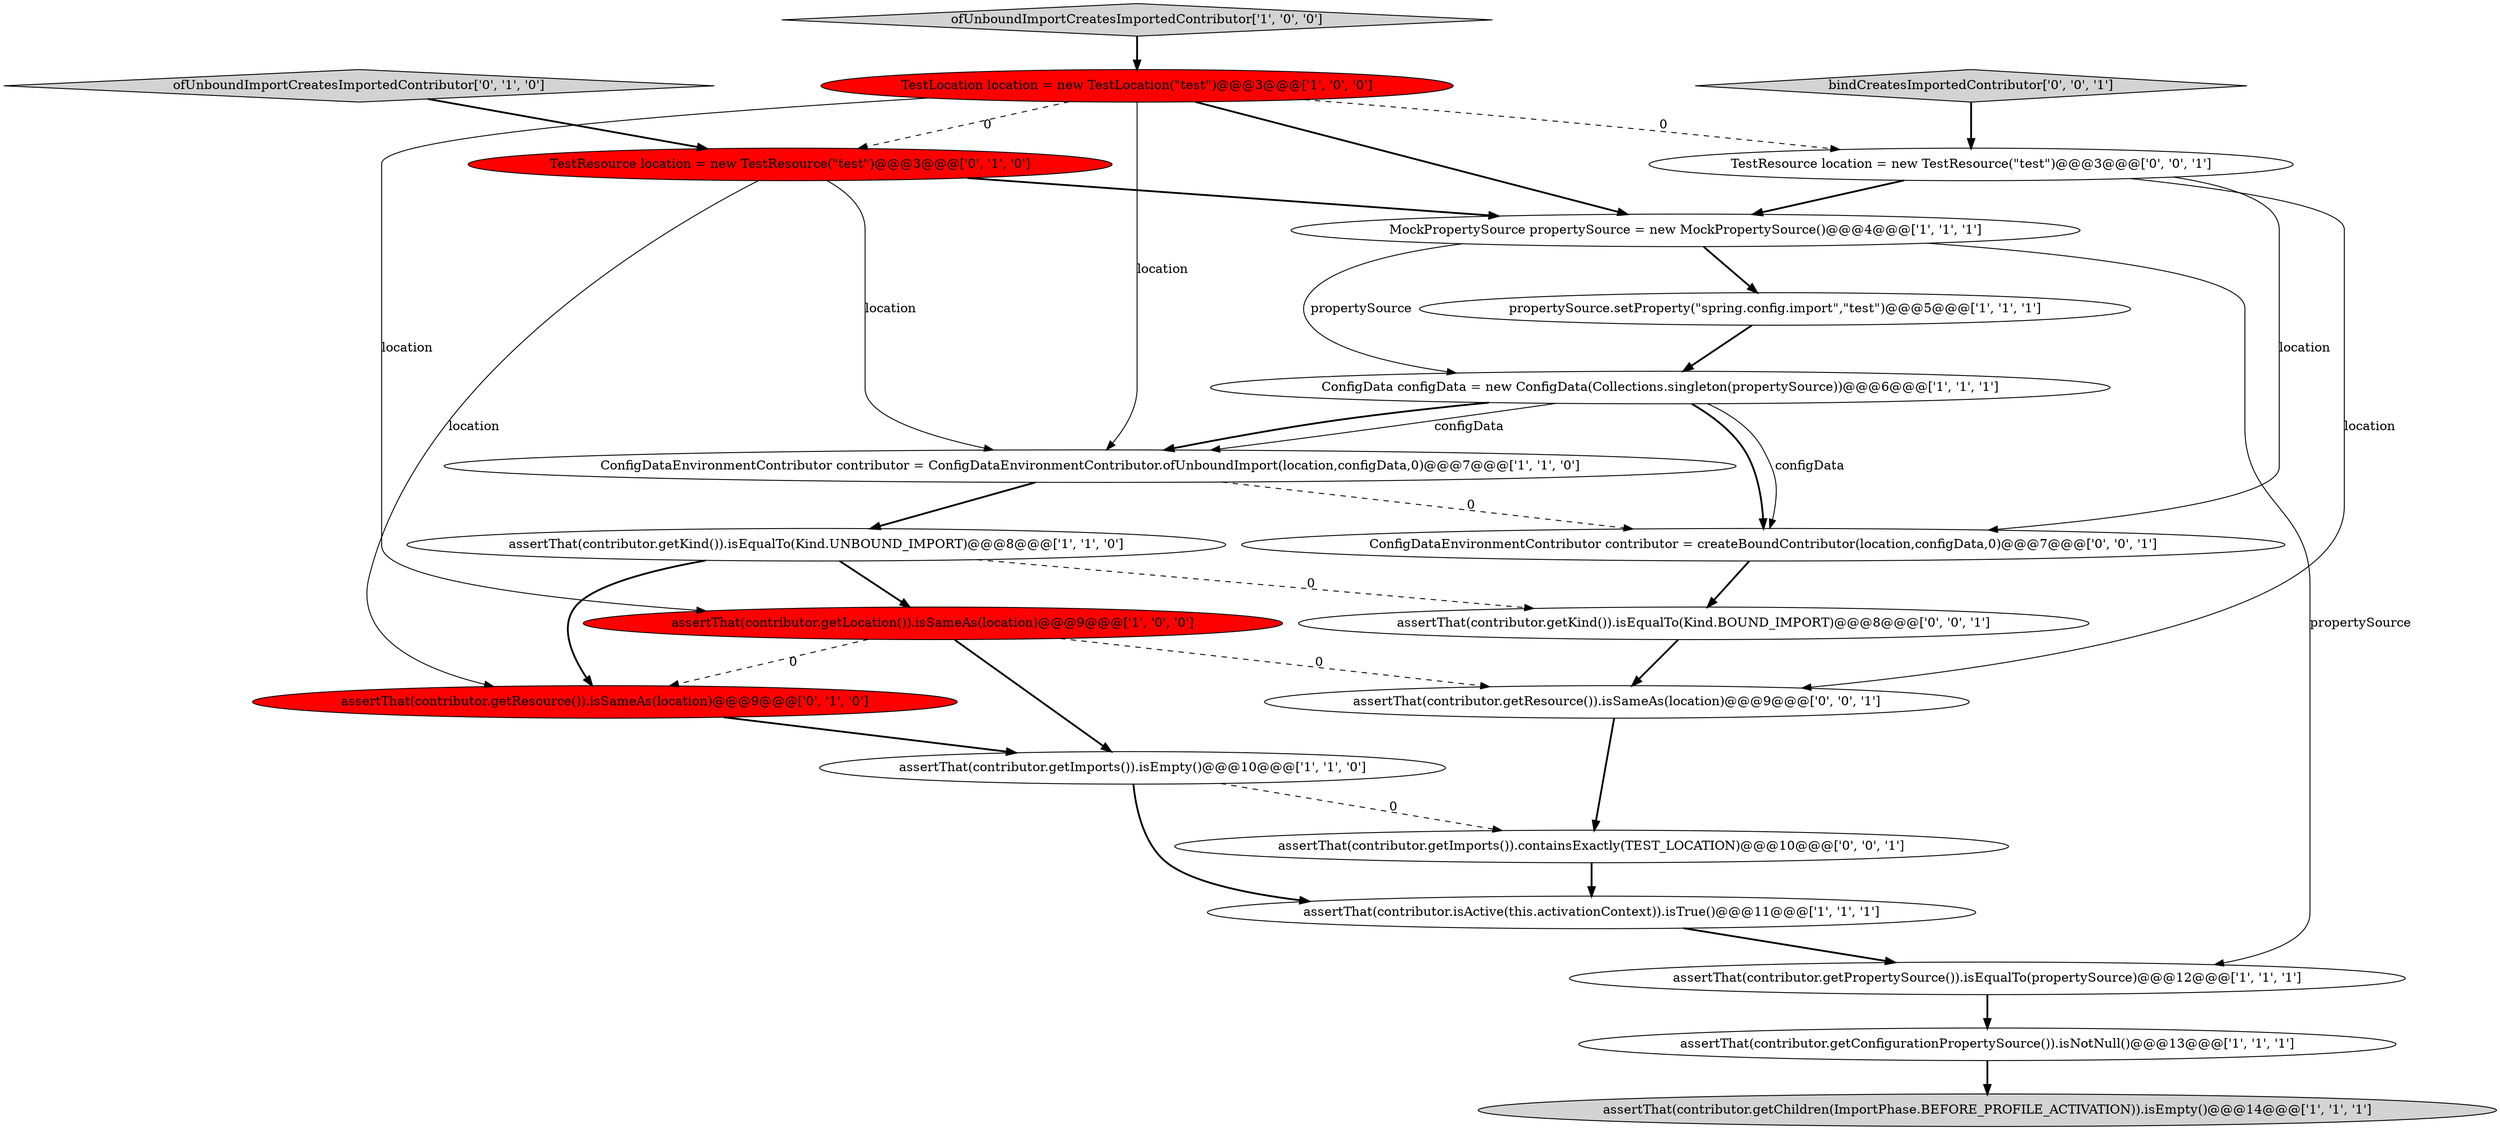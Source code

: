 digraph {
10 [style = filled, label = "ofUnboundImportCreatesImportedContributor['1', '0', '0']", fillcolor = lightgray, shape = diamond image = "AAA0AAABBB1BBB"];
19 [style = filled, label = "ConfigDataEnvironmentContributor contributor = createBoundContributor(location,configData,0)@@@7@@@['0', '0', '1']", fillcolor = white, shape = ellipse image = "AAA0AAABBB3BBB"];
5 [style = filled, label = "assertThat(contributor.getKind()).isEqualTo(Kind.UNBOUND_IMPORT)@@@8@@@['1', '1', '0']", fillcolor = white, shape = ellipse image = "AAA0AAABBB1BBB"];
8 [style = filled, label = "assertThat(contributor.isActive(this.activationContext)).isTrue()@@@11@@@['1', '1', '1']", fillcolor = white, shape = ellipse image = "AAA0AAABBB1BBB"];
21 [style = filled, label = "bindCreatesImportedContributor['0', '0', '1']", fillcolor = lightgray, shape = diamond image = "AAA0AAABBB3BBB"];
6 [style = filled, label = "assertThat(contributor.getChildren(ImportPhase.BEFORE_PROFILE_ACTIVATION)).isEmpty()@@@14@@@['1', '1', '1']", fillcolor = lightgray, shape = ellipse image = "AAA0AAABBB1BBB"];
11 [style = filled, label = "assertThat(contributor.getLocation()).isSameAs(location)@@@9@@@['1', '0', '0']", fillcolor = red, shape = ellipse image = "AAA1AAABBB1BBB"];
18 [style = filled, label = "assertThat(contributor.getKind()).isEqualTo(Kind.BOUND_IMPORT)@@@8@@@['0', '0', '1']", fillcolor = white, shape = ellipse image = "AAA0AAABBB3BBB"];
0 [style = filled, label = "MockPropertySource propertySource = new MockPropertySource()@@@4@@@['1', '1', '1']", fillcolor = white, shape = ellipse image = "AAA0AAABBB1BBB"];
16 [style = filled, label = "assertThat(contributor.getImports()).containsExactly(TEST_LOCATION)@@@10@@@['0', '0', '1']", fillcolor = white, shape = ellipse image = "AAA0AAABBB3BBB"];
7 [style = filled, label = "propertySource.setProperty(\"spring.config.import\",\"test\")@@@5@@@['1', '1', '1']", fillcolor = white, shape = ellipse image = "AAA0AAABBB1BBB"];
17 [style = filled, label = "TestResource location = new TestResource(\"test\")@@@3@@@['0', '0', '1']", fillcolor = white, shape = ellipse image = "AAA0AAABBB3BBB"];
15 [style = filled, label = "assertThat(contributor.getResource()).isSameAs(location)@@@9@@@['0', '1', '0']", fillcolor = red, shape = ellipse image = "AAA1AAABBB2BBB"];
20 [style = filled, label = "assertThat(contributor.getResource()).isSameAs(location)@@@9@@@['0', '0', '1']", fillcolor = white, shape = ellipse image = "AAA0AAABBB3BBB"];
2 [style = filled, label = "assertThat(contributor.getConfigurationPropertySource()).isNotNull()@@@13@@@['1', '1', '1']", fillcolor = white, shape = ellipse image = "AAA0AAABBB1BBB"];
12 [style = filled, label = "ConfigData configData = new ConfigData(Collections.singleton(propertySource))@@@6@@@['1', '1', '1']", fillcolor = white, shape = ellipse image = "AAA0AAABBB1BBB"];
13 [style = filled, label = "TestResource location = new TestResource(\"test\")@@@3@@@['0', '1', '0']", fillcolor = red, shape = ellipse image = "AAA1AAABBB2BBB"];
9 [style = filled, label = "TestLocation location = new TestLocation(\"test\")@@@3@@@['1', '0', '0']", fillcolor = red, shape = ellipse image = "AAA1AAABBB1BBB"];
1 [style = filled, label = "ConfigDataEnvironmentContributor contributor = ConfigDataEnvironmentContributor.ofUnboundImport(location,configData,0)@@@7@@@['1', '1', '0']", fillcolor = white, shape = ellipse image = "AAA0AAABBB1BBB"];
3 [style = filled, label = "assertThat(contributor.getImports()).isEmpty()@@@10@@@['1', '1', '0']", fillcolor = white, shape = ellipse image = "AAA0AAABBB1BBB"];
4 [style = filled, label = "assertThat(contributor.getPropertySource()).isEqualTo(propertySource)@@@12@@@['1', '1', '1']", fillcolor = white, shape = ellipse image = "AAA0AAABBB1BBB"];
14 [style = filled, label = "ofUnboundImportCreatesImportedContributor['0', '1', '0']", fillcolor = lightgray, shape = diamond image = "AAA0AAABBB2BBB"];
1->5 [style = bold, label=""];
13->1 [style = solid, label="location"];
19->18 [style = bold, label=""];
11->20 [style = dashed, label="0"];
9->0 [style = bold, label=""];
16->8 [style = bold, label=""];
7->12 [style = bold, label=""];
17->20 [style = solid, label="location"];
2->6 [style = bold, label=""];
11->15 [style = dashed, label="0"];
1->19 [style = dashed, label="0"];
17->19 [style = solid, label="location"];
9->11 [style = solid, label="location"];
5->15 [style = bold, label=""];
4->2 [style = bold, label=""];
12->1 [style = solid, label="configData"];
5->18 [style = dashed, label="0"];
15->3 [style = bold, label=""];
12->1 [style = bold, label=""];
0->7 [style = bold, label=""];
18->20 [style = bold, label=""];
17->0 [style = bold, label=""];
20->16 [style = bold, label=""];
11->3 [style = bold, label=""];
3->8 [style = bold, label=""];
9->17 [style = dashed, label="0"];
9->13 [style = dashed, label="0"];
0->12 [style = solid, label="propertySource"];
13->15 [style = solid, label="location"];
5->11 [style = bold, label=""];
10->9 [style = bold, label=""];
9->1 [style = solid, label="location"];
0->4 [style = solid, label="propertySource"];
8->4 [style = bold, label=""];
14->13 [style = bold, label=""];
12->19 [style = bold, label=""];
12->19 [style = solid, label="configData"];
21->17 [style = bold, label=""];
3->16 [style = dashed, label="0"];
13->0 [style = bold, label=""];
}
